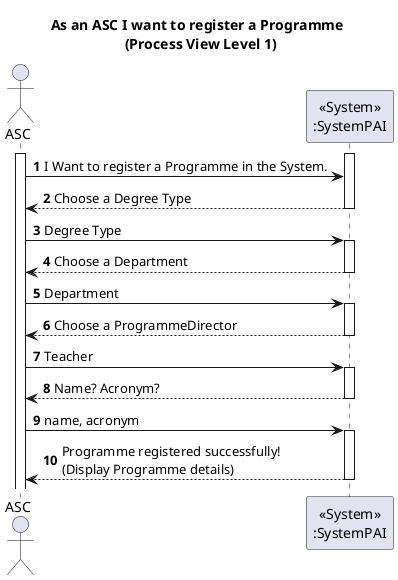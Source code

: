 @startuml
autonumber

title As an ASC I want to register a Programme \n (Process View Level 1)

actor ASC as Admin
participant "<<System>>\n:SystemPAI" as System

activate Admin
activate System
Admin -> System  : I Want to register a Programme in the System.

System --> Admin --: Choose a Degree Type

Admin -> System  ++: Degree Type

System --> Admin --: Choose a Department

Admin -> System  ++: Department

System --> Admin --: Choose a ProgrammeDirector

Admin -> System  ++: Teacher

System --> Admin  --: Name? Acronym?

Admin -> System  ++: name, acronym

System --> Admin  : Programme registered successfully! \n(Display Programme details)
deactivate System
@enduml